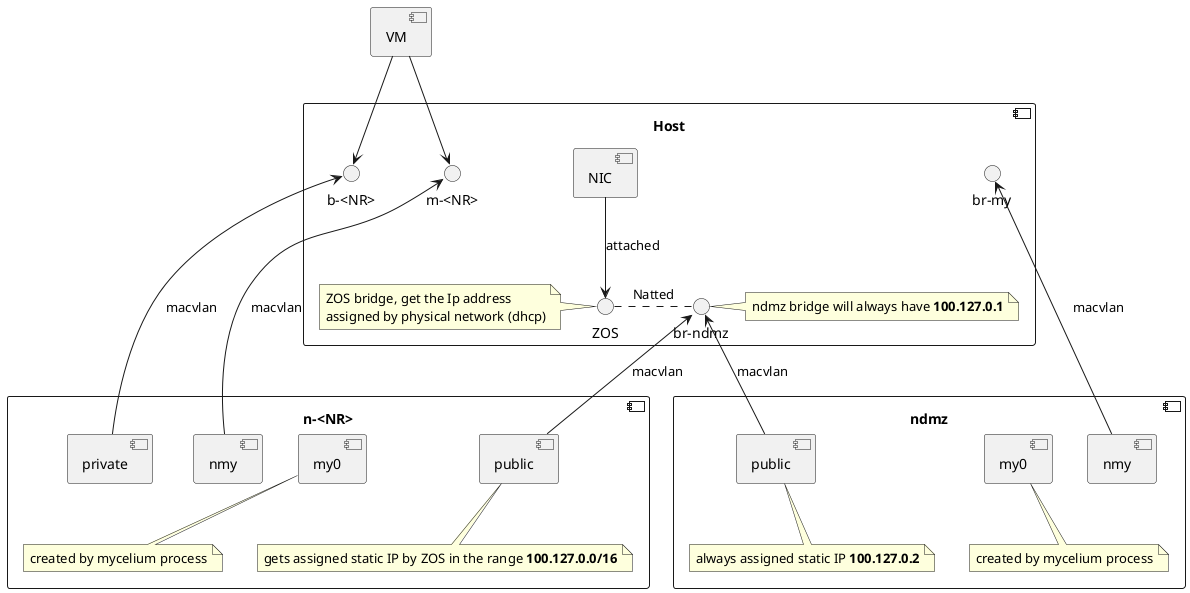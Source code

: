 @startuml


component "Host" {
    component NIC as nic
    () ZOS as zos
    note left of zos
    ZOS bridge, get the Ip address
    assigned by physical network (dhcp)
    end note

    nic --> zos: attached

    () "br-ndmz" as brndmz
    note right of brndmz
    ndmz bridge will always have <b>100.127.0.1</b>
    end note
    zos .right. brndmz: Natted

    () "br-my" as brmy
    () "b-<NR>" as bnr
    () "m-<NR>" as bmy
}

component "ndmz" {
    component public as pub
    pub -up->brndmz: macvlan
    note bottom of pub
    always assigned static IP <b>100.127.0.2</b>
    end note

    component my0
    note bottom of my0
    created by mycelium process
    end note


    component nmy

    nmy -up-> brmy: macvlan
}


component "n-<NR>" {
    component public as npub
    npub -up->brndmz: macvlan
    note bottom of npub
    gets assigned static IP by ZOS in the range <b>100.127.0.0/16</b>
    end note

    component my0 as nmy0
    note bottom of nmy0
    created by mycelium process
    end note


    component nmy as nnmy
    nnmy -up-> bmy: macvlan

    component private
    private -up->bnr: macvlan
}

component "VM"

VM --> bnr
VM --> bmy
@enduml


@enduml
